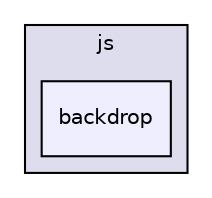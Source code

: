 digraph "libs/angular/angular-material-fileinput-master/bower_components/angular-material/modules/js/backdrop" {
  compound=true
  node [ fontsize="10", fontname="Helvetica"];
  edge [ labelfontsize="10", labelfontname="Helvetica"];
  subgraph clusterdir_d897d99c4631079a19f1e8c9bbae1589 {
    graph [ bgcolor="#ddddee", pencolor="black", label="js" fontname="Helvetica", fontsize="10", URL="dir_d897d99c4631079a19f1e8c9bbae1589.html"]
  dir_b16de93deff19a51fa5cebfb25f8acd1 [shape=box, label="backdrop", style="filled", fillcolor="#eeeeff", pencolor="black", URL="dir_b16de93deff19a51fa5cebfb25f8acd1.html"];
  }
}

